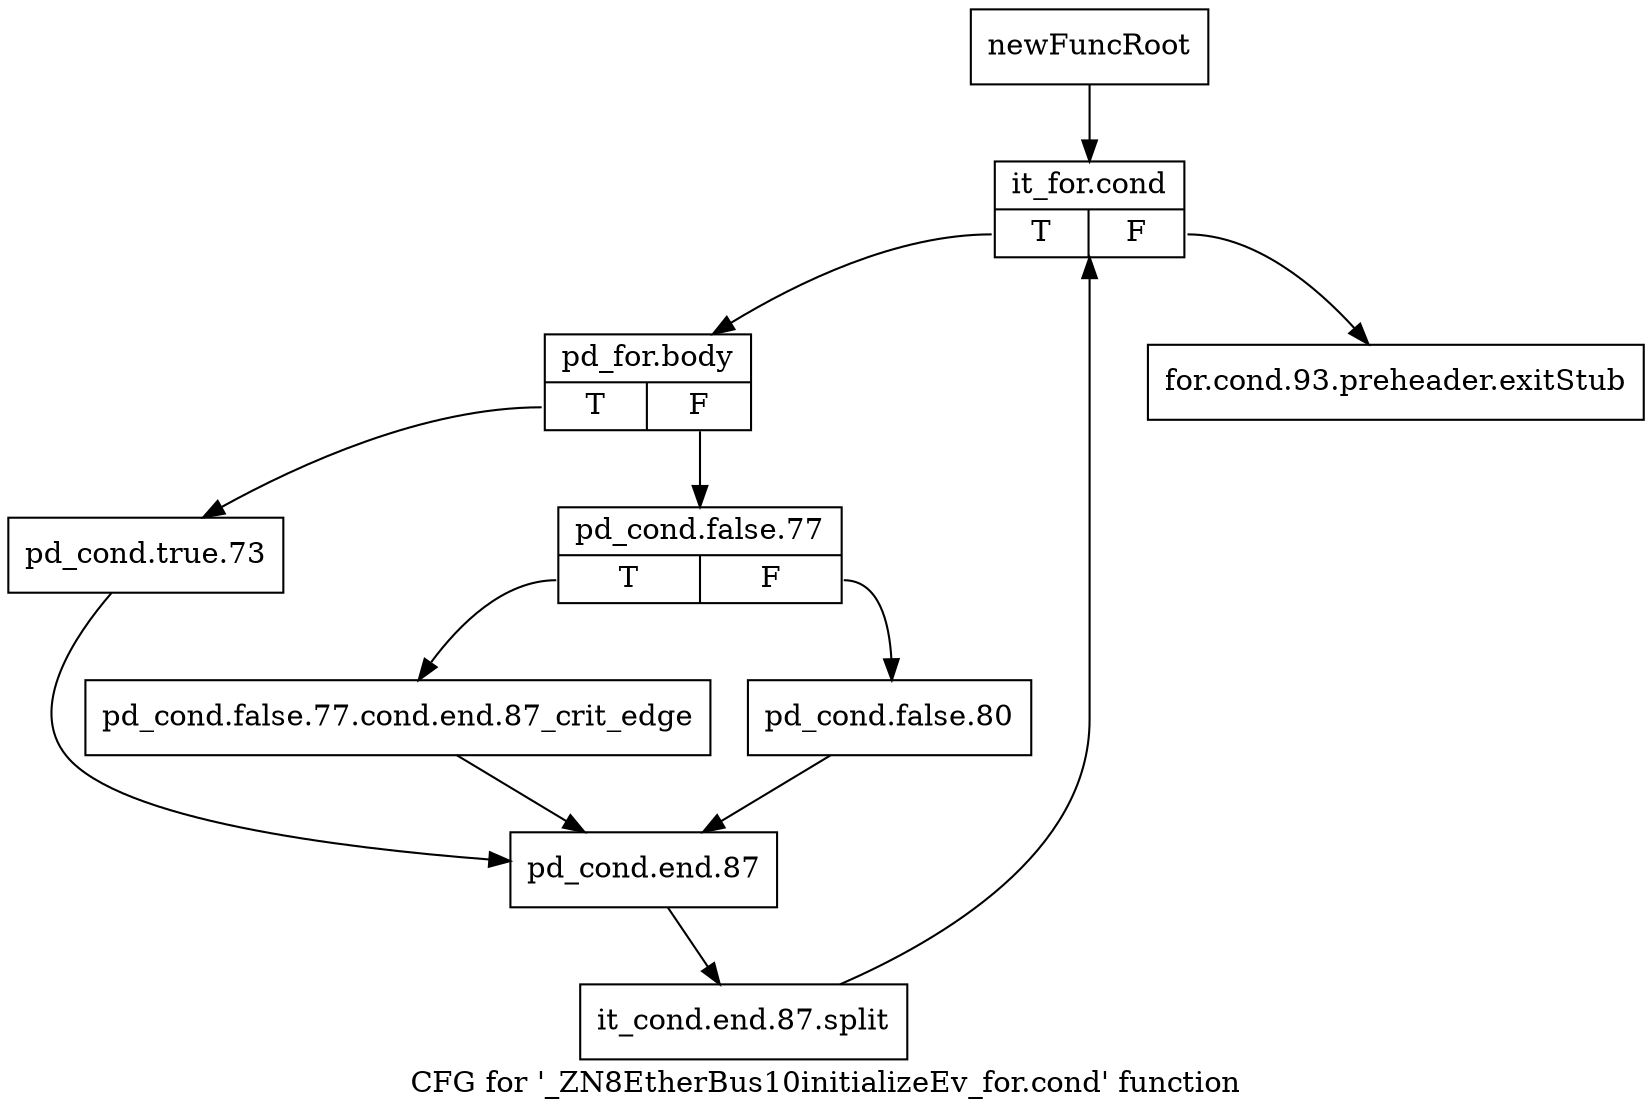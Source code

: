 digraph "CFG for '_ZN8EtherBus10initializeEv_for.cond' function" {
	label="CFG for '_ZN8EtherBus10initializeEv_for.cond' function";

	Node0x206ed00 [shape=record,label="{newFuncRoot}"];
	Node0x206ed00 -> Node0x206eda0;
	Node0x206ed50 [shape=record,label="{for.cond.93.preheader.exitStub}"];
	Node0x206eda0 [shape=record,label="{it_for.cond|{<s0>T|<s1>F}}"];
	Node0x206eda0:s0 -> Node0x206edf0;
	Node0x206eda0:s1 -> Node0x206ed50;
	Node0x206edf0 [shape=record,label="{pd_for.body|{<s0>T|<s1>F}}"];
	Node0x206edf0:s0 -> Node0x206ef30;
	Node0x206edf0:s1 -> Node0x206ee40;
	Node0x206ee40 [shape=record,label="{pd_cond.false.77|{<s0>T|<s1>F}}"];
	Node0x206ee40:s0 -> Node0x206eee0;
	Node0x206ee40:s1 -> Node0x206ee90;
	Node0x206ee90 [shape=record,label="{pd_cond.false.80}"];
	Node0x206ee90 -> Node0x206ef80;
	Node0x206eee0 [shape=record,label="{pd_cond.false.77.cond.end.87_crit_edge}"];
	Node0x206eee0 -> Node0x206ef80;
	Node0x206ef30 [shape=record,label="{pd_cond.true.73}"];
	Node0x206ef30 -> Node0x206ef80;
	Node0x206ef80 [shape=record,label="{pd_cond.end.87}"];
	Node0x206ef80 -> Node0x4790cb0;
	Node0x4790cb0 [shape=record,label="{it_cond.end.87.split}"];
	Node0x4790cb0 -> Node0x206eda0;
}
